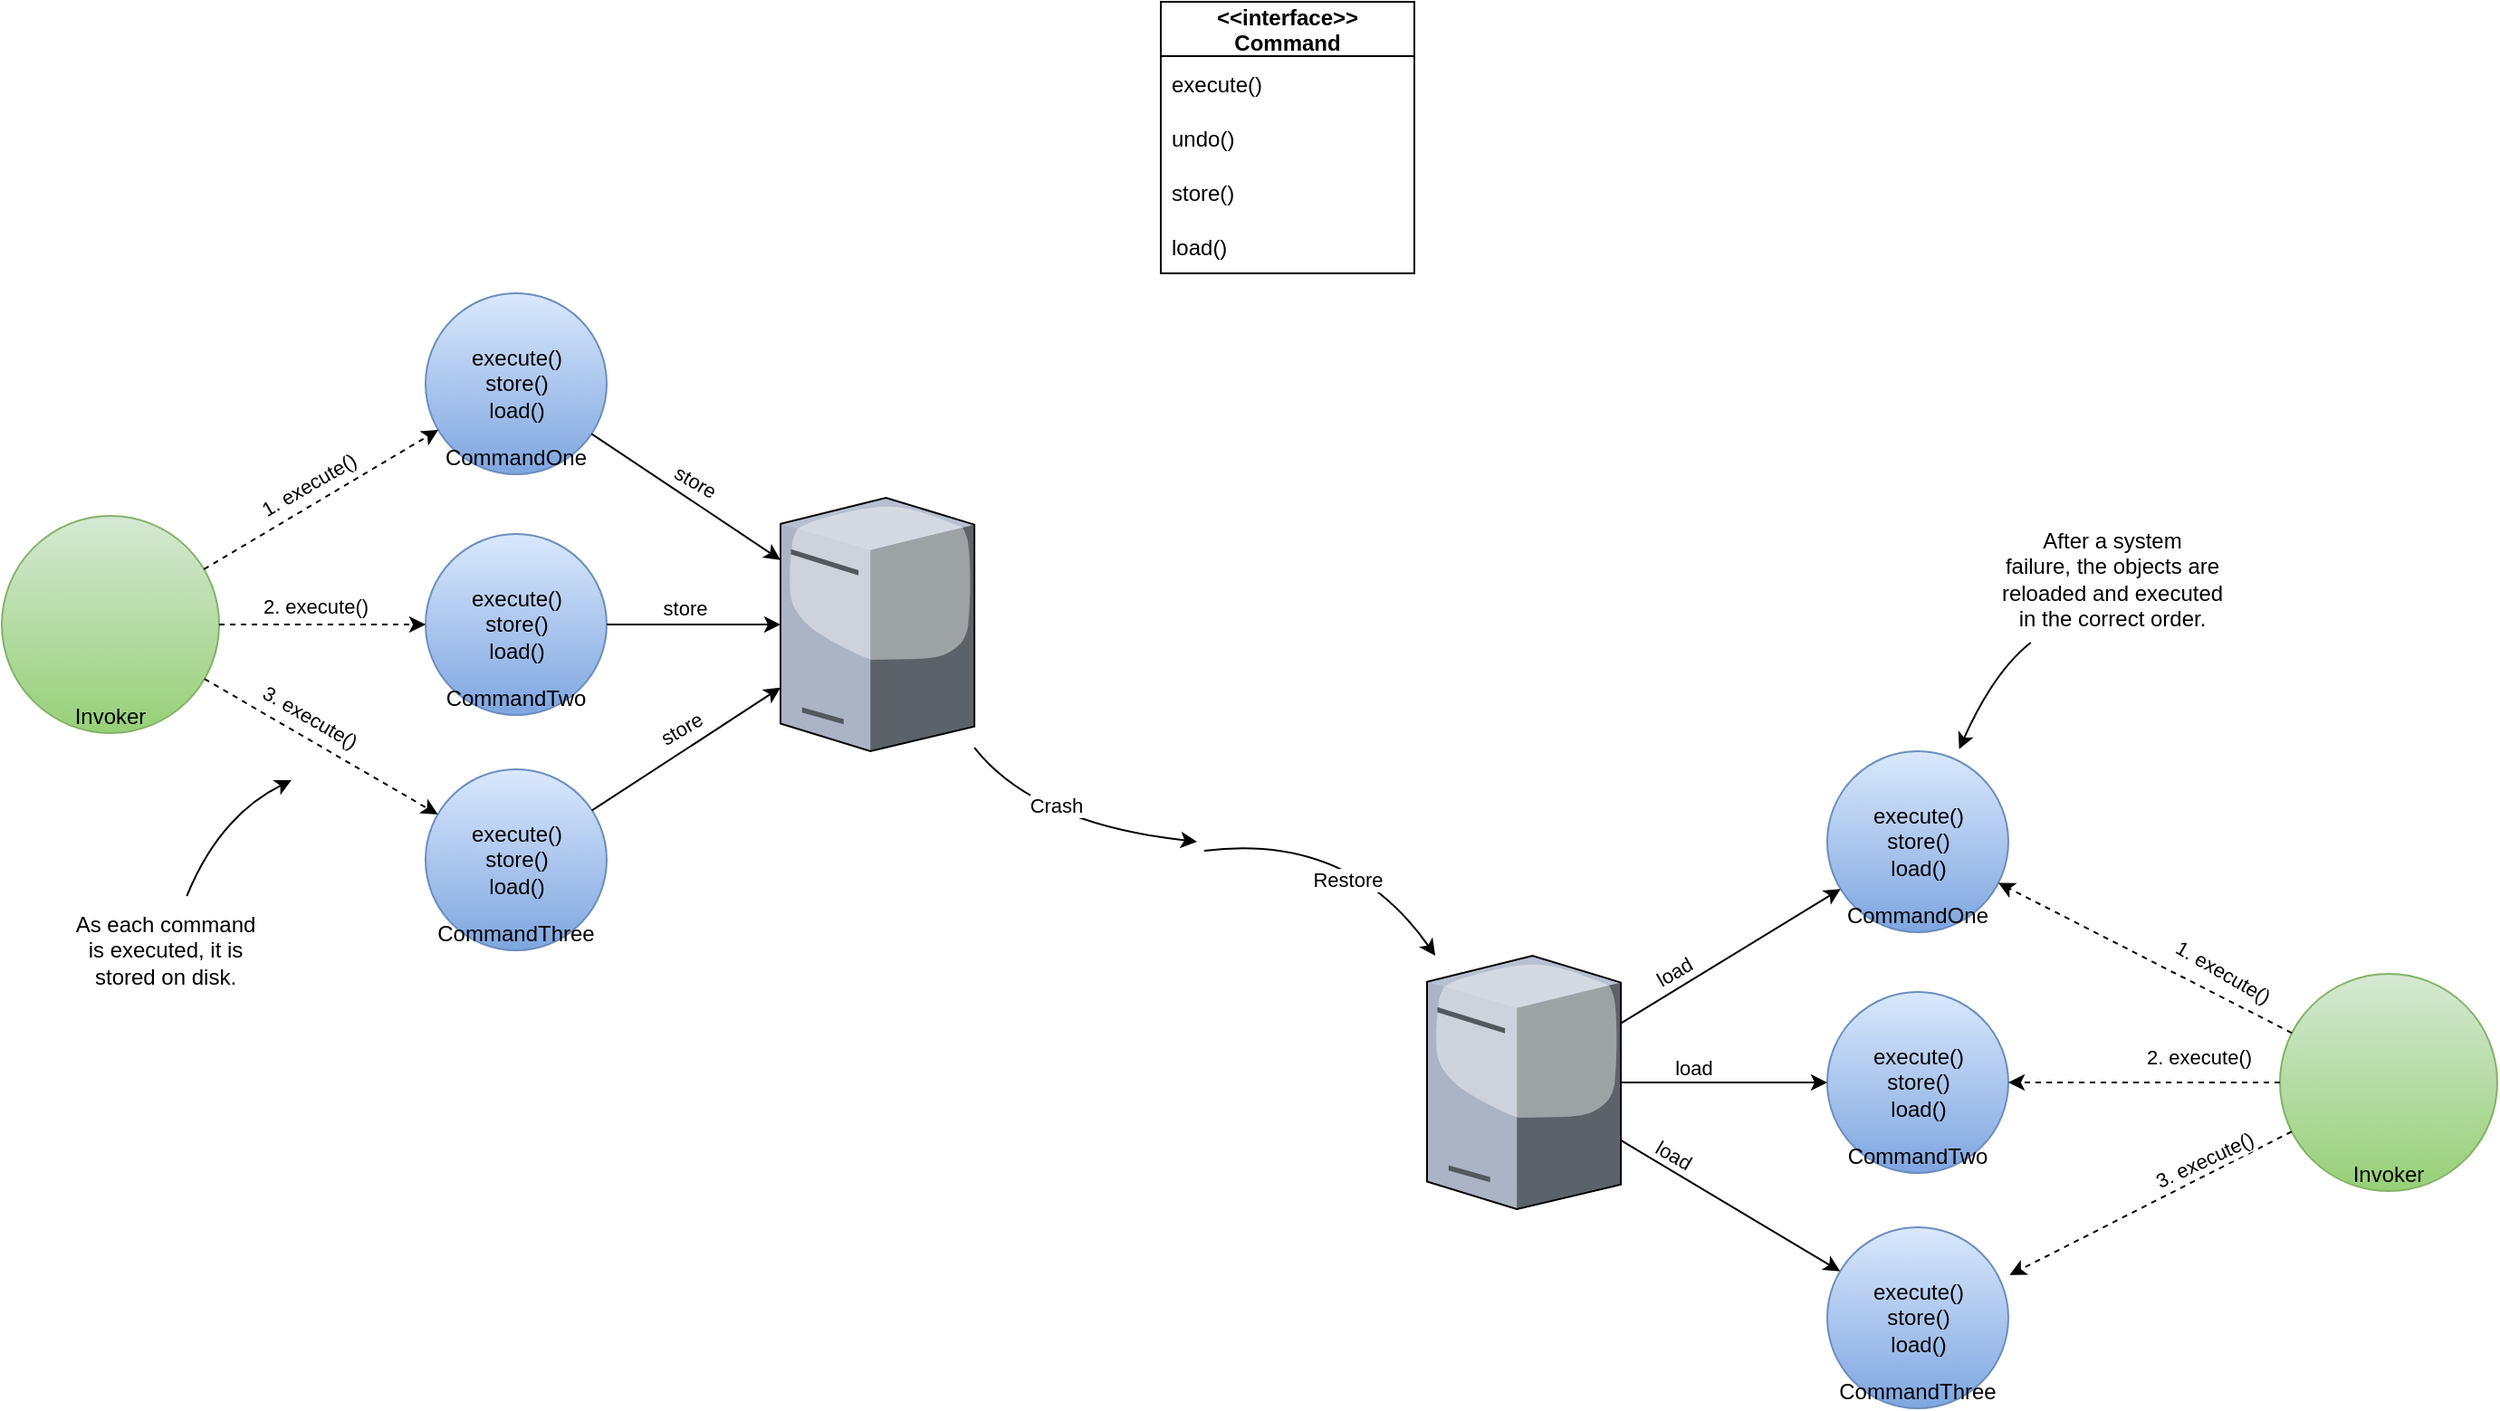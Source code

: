<mxfile version="20.7.4" type="device"><diagram id="ahAyE9eUKxN_0jiChCt0" name="Sayfa -1"><mxGraphModel dx="2029" dy="1219" grid="1" gridSize="10" guides="1" tooltips="1" connect="1" arrows="1" fold="1" page="1" pageScale="1" pageWidth="827" pageHeight="1169" math="0" shadow="0"><root><mxCell id="0"/><mxCell id="1" parent="0"/><mxCell id="-CY_dy5aTF4l1PkamH5y-15" value="CommandOne" style="ellipse;whiteSpace=wrap;html=1;verticalAlign=bottom;fillColor=#dae8fc;gradientColor=#7ea6e0;strokeColor=#6c8ebf;" parent="1" vertex="1"><mxGeometry x="244" y="201" width="100" height="100" as="geometry"/></mxCell><mxCell id="-CY_dy5aTF4l1PkamH5y-16" value="execute()&lt;br&gt;store()&lt;br&gt;load()" style="text;html=1;align=center;verticalAlign=middle;resizable=0;points=[];autosize=1;strokeColor=none;fillColor=none;" parent="1" vertex="1"><mxGeometry x="259" y="221" width="70" height="60" as="geometry"/></mxCell><mxCell id="-CY_dy5aTF4l1PkamH5y-17" value="Invoker" style="ellipse;whiteSpace=wrap;html=1;verticalAlign=bottom;fillColor=#d5e8d4;strokeColor=#82b366;gradientColor=#97d077;" parent="1" vertex="1"><mxGeometry x="10" y="324" width="120" height="120" as="geometry"/></mxCell><mxCell id="vvaZZvdmK9SFfyTC6cKd-1" value="&lt;&lt;interface&gt;&gt;&#10;Command" style="swimlane;fontStyle=1;childLayout=stackLayout;horizontal=1;startSize=30;horizontalStack=0;resizeParent=1;resizeParentMax=0;resizeLast=0;collapsible=1;marginBottom=0;" vertex="1" parent="1"><mxGeometry x="650" y="40" width="140" height="150" as="geometry"/></mxCell><mxCell id="vvaZZvdmK9SFfyTC6cKd-2" value="execute()" style="text;strokeColor=none;fillColor=none;align=left;verticalAlign=middle;spacingLeft=4;spacingRight=4;overflow=hidden;points=[[0,0.5],[1,0.5]];portConstraint=eastwest;rotatable=0;" vertex="1" parent="vvaZZvdmK9SFfyTC6cKd-1"><mxGeometry y="30" width="140" height="30" as="geometry"/></mxCell><mxCell id="vvaZZvdmK9SFfyTC6cKd-5" value="undo()" style="text;strokeColor=none;fillColor=none;align=left;verticalAlign=middle;spacingLeft=4;spacingRight=4;overflow=hidden;points=[[0,0.5],[1,0.5]];portConstraint=eastwest;rotatable=0;" vertex="1" parent="vvaZZvdmK9SFfyTC6cKd-1"><mxGeometry y="60" width="140" height="30" as="geometry"/></mxCell><mxCell id="vvaZZvdmK9SFfyTC6cKd-4" value="store()" style="text;strokeColor=none;fillColor=none;align=left;verticalAlign=middle;spacingLeft=4;spacingRight=4;overflow=hidden;points=[[0,0.5],[1,0.5]];portConstraint=eastwest;rotatable=0;" vertex="1" parent="vvaZZvdmK9SFfyTC6cKd-1"><mxGeometry y="90" width="140" height="30" as="geometry"/></mxCell><mxCell id="vvaZZvdmK9SFfyTC6cKd-3" value="load()" style="text;strokeColor=none;fillColor=none;align=left;verticalAlign=middle;spacingLeft=4;spacingRight=4;overflow=hidden;points=[[0,0.5],[1,0.5]];portConstraint=eastwest;rotatable=0;" vertex="1" parent="vvaZZvdmK9SFfyTC6cKd-1"><mxGeometry y="120" width="140" height="30" as="geometry"/></mxCell><mxCell id="vvaZZvdmK9SFfyTC6cKd-10" value="CommandTwo" style="ellipse;whiteSpace=wrap;html=1;verticalAlign=bottom;fillColor=#dae8fc;gradientColor=#7ea6e0;strokeColor=#6c8ebf;" vertex="1" parent="1"><mxGeometry x="244" y="334" width="100" height="100" as="geometry"/></mxCell><mxCell id="vvaZZvdmK9SFfyTC6cKd-11" value="execute()&lt;br&gt;store()&lt;br&gt;load()" style="text;html=1;align=center;verticalAlign=middle;resizable=0;points=[];autosize=1;strokeColor=none;fillColor=none;" vertex="1" parent="1"><mxGeometry x="259" y="354" width="70" height="60" as="geometry"/></mxCell><mxCell id="vvaZZvdmK9SFfyTC6cKd-12" value="CommandThree" style="ellipse;whiteSpace=wrap;html=1;verticalAlign=bottom;fillColor=#dae8fc;gradientColor=#7ea6e0;strokeColor=#6c8ebf;" vertex="1" parent="1"><mxGeometry x="244" y="464" width="100" height="100" as="geometry"/></mxCell><mxCell id="vvaZZvdmK9SFfyTC6cKd-13" value="execute()&lt;br&gt;store()&lt;br&gt;load()" style="text;html=1;align=center;verticalAlign=middle;resizable=0;points=[];autosize=1;strokeColor=none;fillColor=none;" vertex="1" parent="1"><mxGeometry x="259" y="484" width="70" height="60" as="geometry"/></mxCell><mxCell id="vvaZZvdmK9SFfyTC6cKd-14" value="" style="edgeStyle=none;orthogonalLoop=1;jettySize=auto;html=1;rounded=0;targetPerimeterSpacing=0;dashed=1;" edge="1" parent="1" source="-CY_dy5aTF4l1PkamH5y-17" target="-CY_dy5aTF4l1PkamH5y-15"><mxGeometry width="100" relative="1" as="geometry"><mxPoint x="80" y="514" as="sourcePoint"/><mxPoint x="180" y="514" as="targetPoint"/><Array as="points"/></mxGeometry></mxCell><mxCell id="vvaZZvdmK9SFfyTC6cKd-15" value="1. execute()" style="edgeLabel;html=1;align=center;verticalAlign=middle;resizable=0;points=[];rotation=-30;" vertex="1" connectable="0" parent="vvaZZvdmK9SFfyTC6cKd-14"><mxGeometry x="-0.257" y="-2" relative="1" as="geometry"><mxPoint x="8" y="-20" as="offset"/></mxGeometry></mxCell><mxCell id="vvaZZvdmK9SFfyTC6cKd-16" value="" style="edgeStyle=none;orthogonalLoop=1;jettySize=auto;html=1;rounded=0;targetPerimeterSpacing=0;dashed=1;" edge="1" parent="1" source="-CY_dy5aTF4l1PkamH5y-17" target="vvaZZvdmK9SFfyTC6cKd-10"><mxGeometry width="100" relative="1" as="geometry"><mxPoint x="131.579" y="363.347" as="sourcePoint"/><mxPoint x="255.848" y="289.59" as="targetPoint"/><Array as="points"/></mxGeometry></mxCell><mxCell id="vvaZZvdmK9SFfyTC6cKd-17" value="2. execute()" style="edgeLabel;html=1;align=center;verticalAlign=middle;resizable=0;points=[];rotation=0;" vertex="1" connectable="0" parent="vvaZZvdmK9SFfyTC6cKd-16"><mxGeometry x="-0.257" y="-2" relative="1" as="geometry"><mxPoint x="10" y="-12" as="offset"/></mxGeometry></mxCell><mxCell id="vvaZZvdmK9SFfyTC6cKd-18" value="" style="edgeStyle=none;orthogonalLoop=1;jettySize=auto;html=1;rounded=0;targetPerimeterSpacing=0;dashed=1;" edge="1" parent="1" source="-CY_dy5aTF4l1PkamH5y-17" target="vvaZZvdmK9SFfyTC6cKd-12"><mxGeometry width="100" relative="1" as="geometry"><mxPoint x="140" y="394" as="sourcePoint"/><mxPoint x="248" y="394" as="targetPoint"/><Array as="points"/></mxGeometry></mxCell><mxCell id="vvaZZvdmK9SFfyTC6cKd-19" value="3. execute()" style="edgeLabel;html=1;align=center;verticalAlign=middle;resizable=0;points=[];rotation=30;" vertex="1" connectable="0" parent="vvaZZvdmK9SFfyTC6cKd-18"><mxGeometry x="-0.257" y="-2" relative="1" as="geometry"><mxPoint x="11" y="-9" as="offset"/></mxGeometry></mxCell><mxCell id="vvaZZvdmK9SFfyTC6cKd-24" value="" style="verticalLabelPosition=bottom;sketch=0;aspect=fixed;html=1;verticalAlign=top;strokeColor=none;align=center;outlineConnect=0;shape=mxgraph.citrix.tower_server;" vertex="1" parent="1"><mxGeometry x="440" y="314" width="107.06" height="140" as="geometry"/></mxCell><mxCell id="vvaZZvdmK9SFfyTC6cKd-25" value="" style="edgeStyle=none;orthogonalLoop=1;jettySize=auto;html=1;rounded=0;targetPerimeterSpacing=0;" edge="1" parent="1" source="-CY_dy5aTF4l1PkamH5y-15" target="vvaZZvdmK9SFfyTC6cKd-24"><mxGeometry width="100" relative="1" as="geometry"><mxPoint x="440" y="224" as="sourcePoint"/><mxPoint x="540" y="224" as="targetPoint"/><Array as="points"/></mxGeometry></mxCell><mxCell id="vvaZZvdmK9SFfyTC6cKd-26" value="store" style="edgeLabel;html=1;align=center;verticalAlign=middle;resizable=0;points=[];rotation=30;" vertex="1" connectable="0" parent="vvaZZvdmK9SFfyTC6cKd-25"><mxGeometry x="0.261" y="-1" relative="1" as="geometry"><mxPoint x="-8" y="-19" as="offset"/></mxGeometry></mxCell><mxCell id="vvaZZvdmK9SFfyTC6cKd-27" value="" style="edgeStyle=none;orthogonalLoop=1;jettySize=auto;html=1;rounded=0;targetPerimeterSpacing=0;" edge="1" parent="1" source="vvaZZvdmK9SFfyTC6cKd-10" target="vvaZZvdmK9SFfyTC6cKd-24"><mxGeometry width="100" relative="1" as="geometry"><mxPoint x="345.648" y="288.666" as="sourcePoint"/><mxPoint x="444" y="354.319" as="targetPoint"/><Array as="points"/></mxGeometry></mxCell><mxCell id="vvaZZvdmK9SFfyTC6cKd-28" value="store" style="edgeLabel;html=1;align=center;verticalAlign=middle;resizable=0;points=[];rotation=0;" vertex="1" connectable="0" parent="vvaZZvdmK9SFfyTC6cKd-27"><mxGeometry x="0.261" y="-1" relative="1" as="geometry"><mxPoint x="-18" y="-10" as="offset"/></mxGeometry></mxCell><mxCell id="vvaZZvdmK9SFfyTC6cKd-29" value="" style="edgeStyle=none;orthogonalLoop=1;jettySize=auto;html=1;rounded=0;targetPerimeterSpacing=0;" edge="1" parent="1" source="vvaZZvdmK9SFfyTC6cKd-12" target="vvaZZvdmK9SFfyTC6cKd-24"><mxGeometry width="100" relative="1" as="geometry"><mxPoint x="354" y="394" as="sourcePoint"/><mxPoint x="444" y="394" as="targetPoint"/><Array as="points"/></mxGeometry></mxCell><mxCell id="vvaZZvdmK9SFfyTC6cKd-30" value="store" style="edgeLabel;html=1;align=center;verticalAlign=middle;resizable=0;points=[];rotation=-30;" vertex="1" connectable="0" parent="vvaZZvdmK9SFfyTC6cKd-29"><mxGeometry x="0.261" y="-1" relative="1" as="geometry"><mxPoint x="-18" y="-3" as="offset"/></mxGeometry></mxCell><mxCell id="vvaZZvdmK9SFfyTC6cKd-31" value="" style="edgeStyle=none;orthogonalLoop=1;jettySize=auto;html=1;targetPerimeterSpacing=0;curved=1;" edge="1" parent="1" source="vvaZZvdmK9SFfyTC6cKd-24"><mxGeometry width="100" relative="1" as="geometry"><mxPoint x="540" y="444" as="sourcePoint"/><mxPoint x="670" y="504" as="targetPoint"/><Array as="points"><mxPoint x="580" y="494"/></Array></mxGeometry></mxCell><mxCell id="vvaZZvdmK9SFfyTC6cKd-33" value="Crash" style="edgeLabel;html=1;align=center;verticalAlign=middle;resizable=0;points=[];" vertex="1" connectable="0" parent="vvaZZvdmK9SFfyTC6cKd-31"><mxGeometry x="-0.108" y="11" relative="1" as="geometry"><mxPoint as="offset"/></mxGeometry></mxCell><mxCell id="vvaZZvdmK9SFfyTC6cKd-32" value="" style="edgeStyle=none;orthogonalLoop=1;jettySize=auto;html=1;targetPerimeterSpacing=0;curved=1;" edge="1" parent="1" target="vvaZZvdmK9SFfyTC6cKd-48"><mxGeometry width="100" relative="1" as="geometry"><mxPoint x="674" y="508.996" as="sourcePoint"/><mxPoint x="796.94" y="560.9" as="targetPoint"/><Array as="points"><mxPoint x="754" y="499"/></Array></mxGeometry></mxCell><mxCell id="vvaZZvdmK9SFfyTC6cKd-34" value="Restore" style="edgeLabel;html=1;align=center;verticalAlign=middle;resizable=0;points=[];" vertex="1" connectable="0" parent="vvaZZvdmK9SFfyTC6cKd-32"><mxGeometry x="0.236" y="-16" relative="1" as="geometry"><mxPoint as="offset"/></mxGeometry></mxCell><mxCell id="vvaZZvdmK9SFfyTC6cKd-35" value="CommandOne" style="ellipse;whiteSpace=wrap;html=1;verticalAlign=bottom;fillColor=#dae8fc;gradientColor=#7ea6e0;strokeColor=#6c8ebf;" vertex="1" parent="1"><mxGeometry x="1018" y="454" width="100" height="100" as="geometry"/></mxCell><mxCell id="vvaZZvdmK9SFfyTC6cKd-36" value="execute()&lt;br&gt;store()&lt;br&gt;load()" style="text;html=1;align=center;verticalAlign=middle;resizable=0;points=[];autosize=1;strokeColor=none;fillColor=none;" vertex="1" parent="1"><mxGeometry x="1033" y="474" width="70" height="60" as="geometry"/></mxCell><mxCell id="vvaZZvdmK9SFfyTC6cKd-37" value="Invoker" style="ellipse;whiteSpace=wrap;html=1;verticalAlign=bottom;fillColor=#d5e8d4;strokeColor=#82b366;gradientColor=#97d077;" vertex="1" parent="1"><mxGeometry x="1268" y="577" width="120" height="120" as="geometry"/></mxCell><mxCell id="vvaZZvdmK9SFfyTC6cKd-38" value="CommandTwo" style="ellipse;whiteSpace=wrap;html=1;verticalAlign=bottom;fillColor=#dae8fc;gradientColor=#7ea6e0;strokeColor=#6c8ebf;" vertex="1" parent="1"><mxGeometry x="1018" y="587" width="100" height="100" as="geometry"/></mxCell><mxCell id="vvaZZvdmK9SFfyTC6cKd-39" value="execute()&lt;br&gt;store()&lt;br&gt;load()" style="text;html=1;align=center;verticalAlign=middle;resizable=0;points=[];autosize=1;strokeColor=none;fillColor=none;" vertex="1" parent="1"><mxGeometry x="1033" y="607" width="70" height="60" as="geometry"/></mxCell><mxCell id="vvaZZvdmK9SFfyTC6cKd-40" value="CommandThree" style="ellipse;whiteSpace=wrap;html=1;verticalAlign=bottom;fillColor=#dae8fc;gradientColor=#7ea6e0;strokeColor=#6c8ebf;" vertex="1" parent="1"><mxGeometry x="1018" y="717" width="100" height="100" as="geometry"/></mxCell><mxCell id="vvaZZvdmK9SFfyTC6cKd-41" value="execute()&lt;br&gt;store()&lt;br&gt;load()" style="text;html=1;align=center;verticalAlign=middle;resizable=0;points=[];autosize=1;strokeColor=none;fillColor=none;" vertex="1" parent="1"><mxGeometry x="1033" y="737" width="70" height="60" as="geometry"/></mxCell><mxCell id="vvaZZvdmK9SFfyTC6cKd-42" value="" style="edgeStyle=none;orthogonalLoop=1;jettySize=auto;html=1;rounded=0;targetPerimeterSpacing=0;dashed=1;" edge="1" parent="1" source="vvaZZvdmK9SFfyTC6cKd-37" target="vvaZZvdmK9SFfyTC6cKd-35"><mxGeometry width="100" relative="1" as="geometry"><mxPoint x="854" y="767" as="sourcePoint"/><mxPoint x="954" y="767" as="targetPoint"/><Array as="points"/></mxGeometry></mxCell><mxCell id="vvaZZvdmK9SFfyTC6cKd-43" value="1. execute()" style="edgeLabel;html=1;align=center;verticalAlign=middle;resizable=0;points=[];rotation=30;" vertex="1" connectable="0" parent="vvaZZvdmK9SFfyTC6cKd-42"><mxGeometry x="-0.257" y="-2" relative="1" as="geometry"><mxPoint x="21" y="-1" as="offset"/></mxGeometry></mxCell><mxCell id="vvaZZvdmK9SFfyTC6cKd-44" value="" style="edgeStyle=none;orthogonalLoop=1;jettySize=auto;html=1;rounded=0;targetPerimeterSpacing=0;dashed=1;" edge="1" parent="1" source="vvaZZvdmK9SFfyTC6cKd-37" target="vvaZZvdmK9SFfyTC6cKd-38"><mxGeometry width="100" relative="1" as="geometry"><mxPoint x="905.579" y="616.347" as="sourcePoint"/><mxPoint x="1029.848" y="542.59" as="targetPoint"/><Array as="points"/></mxGeometry></mxCell><mxCell id="vvaZZvdmK9SFfyTC6cKd-45" value="2. execute()" style="edgeLabel;html=1;align=center;verticalAlign=middle;resizable=0;points=[];rotation=0;" vertex="1" connectable="0" parent="vvaZZvdmK9SFfyTC6cKd-44"><mxGeometry x="-0.257" y="-2" relative="1" as="geometry"><mxPoint x="10" y="-12" as="offset"/></mxGeometry></mxCell><mxCell id="vvaZZvdmK9SFfyTC6cKd-46" value="" style="edgeStyle=none;orthogonalLoop=1;jettySize=auto;html=1;rounded=0;targetPerimeterSpacing=0;dashed=1;" edge="1" parent="1" source="vvaZZvdmK9SFfyTC6cKd-37"><mxGeometry width="100" relative="1" as="geometry"><mxPoint x="914" y="647" as="sourcePoint"/><mxPoint x="1118.76" y="743.348" as="targetPoint"/><Array as="points"/></mxGeometry></mxCell><mxCell id="vvaZZvdmK9SFfyTC6cKd-47" value="3. execute()" style="edgeLabel;html=1;align=center;verticalAlign=middle;resizable=0;points=[];rotation=-25;" vertex="1" connectable="0" parent="vvaZZvdmK9SFfyTC6cKd-46"><mxGeometry x="-0.257" y="-2" relative="1" as="geometry"><mxPoint x="10" y="-12" as="offset"/></mxGeometry></mxCell><mxCell id="vvaZZvdmK9SFfyTC6cKd-48" value="" style="verticalLabelPosition=bottom;sketch=0;aspect=fixed;html=1;verticalAlign=top;strokeColor=none;align=center;outlineConnect=0;shape=mxgraph.citrix.tower_server;" vertex="1" parent="1"><mxGeometry x="797" y="567" width="107.06" height="140" as="geometry"/></mxCell><mxCell id="vvaZZvdmK9SFfyTC6cKd-49" value="" style="edgeStyle=none;orthogonalLoop=1;jettySize=auto;html=1;rounded=0;targetPerimeterSpacing=0;" edge="1" parent="1" source="vvaZZvdmK9SFfyTC6cKd-48" target="vvaZZvdmK9SFfyTC6cKd-35"><mxGeometry width="100" relative="1" as="geometry"><mxPoint x="930" y="414" as="sourcePoint"/><mxPoint x="1314" y="477" as="targetPoint"/><Array as="points"/></mxGeometry></mxCell><mxCell id="vvaZZvdmK9SFfyTC6cKd-50" value="load" style="edgeLabel;html=1;align=center;verticalAlign=middle;resizable=0;points=[];rotation=-30;" vertex="1" connectable="0" parent="vvaZZvdmK9SFfyTC6cKd-49"><mxGeometry x="0.261" y="-1" relative="1" as="geometry"><mxPoint x="-48" y="17" as="offset"/></mxGeometry></mxCell><mxCell id="vvaZZvdmK9SFfyTC6cKd-51" value="" style="edgeStyle=none;orthogonalLoop=1;jettySize=auto;html=1;rounded=0;targetPerimeterSpacing=0;strokeWidth=1;" edge="1" parent="1" source="vvaZZvdmK9SFfyTC6cKd-48" target="vvaZZvdmK9SFfyTC6cKd-38"><mxGeometry width="100" relative="1" as="geometry"><mxPoint x="900" y="804" as="sourcePoint"/><mxPoint x="1218" y="607.319" as="targetPoint"/><Array as="points"/></mxGeometry></mxCell><mxCell id="vvaZZvdmK9SFfyTC6cKd-52" value="load" style="edgeLabel;html=1;align=center;verticalAlign=middle;resizable=0;points=[];rotation=0;" vertex="1" connectable="0" parent="vvaZZvdmK9SFfyTC6cKd-51"><mxGeometry x="0.261" y="-1" relative="1" as="geometry"><mxPoint x="-32" y="-9" as="offset"/></mxGeometry></mxCell><mxCell id="vvaZZvdmK9SFfyTC6cKd-53" value="" style="edgeStyle=none;orthogonalLoop=1;jettySize=auto;html=1;rounded=0;targetPerimeterSpacing=0;" edge="1" parent="1" source="vvaZZvdmK9SFfyTC6cKd-48" target="vvaZZvdmK9SFfyTC6cKd-40"><mxGeometry width="100" relative="1" as="geometry"><mxPoint x="930" y="844" as="sourcePoint"/><mxPoint x="1218" y="647" as="targetPoint"/><Array as="points"/></mxGeometry></mxCell><mxCell id="vvaZZvdmK9SFfyTC6cKd-54" value="load" style="edgeLabel;html=1;align=center;verticalAlign=middle;resizable=0;points=[];rotation=30;" vertex="1" connectable="0" parent="vvaZZvdmK9SFfyTC6cKd-53"><mxGeometry x="0.261" y="-1" relative="1" as="geometry"><mxPoint x="-47" y="-39" as="offset"/></mxGeometry></mxCell><mxCell id="vvaZZvdmK9SFfyTC6cKd-55" value="&lt;div&gt;As each command&lt;/div&gt;&lt;div&gt;is executed, it is&lt;/div&gt;&lt;div&gt;stored on disk.&lt;/div&gt;" style="text;html=1;align=center;verticalAlign=middle;resizable=0;points=[];autosize=1;strokeColor=none;fillColor=none;" vertex="1" parent="1"><mxGeometry x="40" y="534" width="120" height="60" as="geometry"/></mxCell><mxCell id="vvaZZvdmK9SFfyTC6cKd-56" value="" style="edgeStyle=none;orthogonalLoop=1;jettySize=auto;html=1;strokeWidth=1;targetPerimeterSpacing=0;curved=1;" edge="1" parent="1" source="vvaZZvdmK9SFfyTC6cKd-55"><mxGeometry width="100" relative="1" as="geometry"><mxPoint x="260" y="840" as="sourcePoint"/><mxPoint x="170" y="470" as="targetPoint"/><Array as="points"><mxPoint x="130" y="490"/></Array></mxGeometry></mxCell><mxCell id="vvaZZvdmK9SFfyTC6cKd-58" value="&lt;div&gt;After a system&lt;/div&gt;&lt;div&gt;failure, the objects are&lt;/div&gt;&lt;div&gt;reloaded and executed&lt;/div&gt;&lt;div&gt;in the correct order.&lt;/div&gt;" style="text;html=1;align=center;verticalAlign=middle;resizable=0;points=[];autosize=1;strokeColor=none;fillColor=none;" vertex="1" parent="1"><mxGeometry x="1100" y="324" width="150" height="70" as="geometry"/></mxCell><mxCell id="vvaZZvdmK9SFfyTC6cKd-59" value="" style="edgeStyle=none;orthogonalLoop=1;jettySize=auto;html=1;strokeWidth=1;targetPerimeterSpacing=6;curved=1;rounded=0;" edge="1" parent="1" source="vvaZZvdmK9SFfyTC6cKd-58" target="vvaZZvdmK9SFfyTC6cKd-35"><mxGeometry width="100" relative="1" as="geometry"><mxPoint x="920" y="360" as="sourcePoint"/><mxPoint x="1010" y="450" as="targetPoint"/><Array as="points"><mxPoint x="1110" y="410"/></Array></mxGeometry></mxCell></root></mxGraphModel></diagram></mxfile>